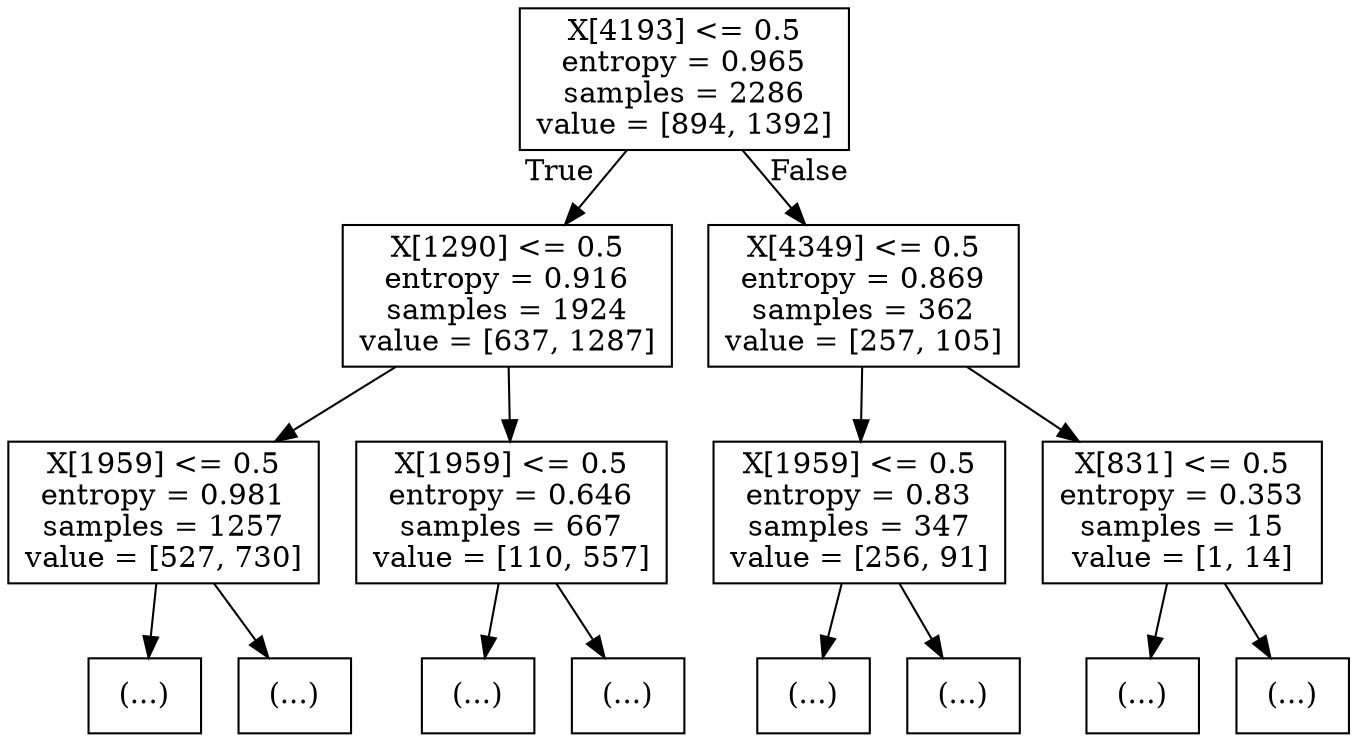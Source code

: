 digraph Tree {
node [shape=box] ;
0 [label="X[4193] <= 0.5\nentropy = 0.965\nsamples = 2286\nvalue = [894, 1392]"] ;
1 [label="X[1290] <= 0.5\nentropy = 0.916\nsamples = 1924\nvalue = [637, 1287]"] ;
0 -> 1 [labeldistance=2.5, labelangle=45, headlabel="True"] ;
2 [label="X[1959] <= 0.5\nentropy = 0.981\nsamples = 1257\nvalue = [527, 730]"] ;
1 -> 2 ;
3 [label="(...)"] ;
2 -> 3 ;
474 [label="(...)"] ;
2 -> 474 ;
481 [label="X[1959] <= 0.5\nentropy = 0.646\nsamples = 667\nvalue = [110, 557]"] ;
1 -> 481 ;
482 [label="(...)"] ;
481 -> 482 ;
629 [label="(...)"] ;
481 -> 629 ;
658 [label="X[4349] <= 0.5\nentropy = 0.869\nsamples = 362\nvalue = [257, 105]"] ;
0 -> 658 [labeldistance=2.5, labelangle=-45, headlabel="False"] ;
659 [label="X[1959] <= 0.5\nentropy = 0.83\nsamples = 347\nvalue = [256, 91]"] ;
658 -> 659 ;
660 [label="(...)"] ;
659 -> 660 ;
833 [label="(...)"] ;
659 -> 833 ;
834 [label="X[831] <= 0.5\nentropy = 0.353\nsamples = 15\nvalue = [1, 14]"] ;
658 -> 834 ;
835 [label="(...)"] ;
834 -> 835 ;
836 [label="(...)"] ;
834 -> 836 ;
}